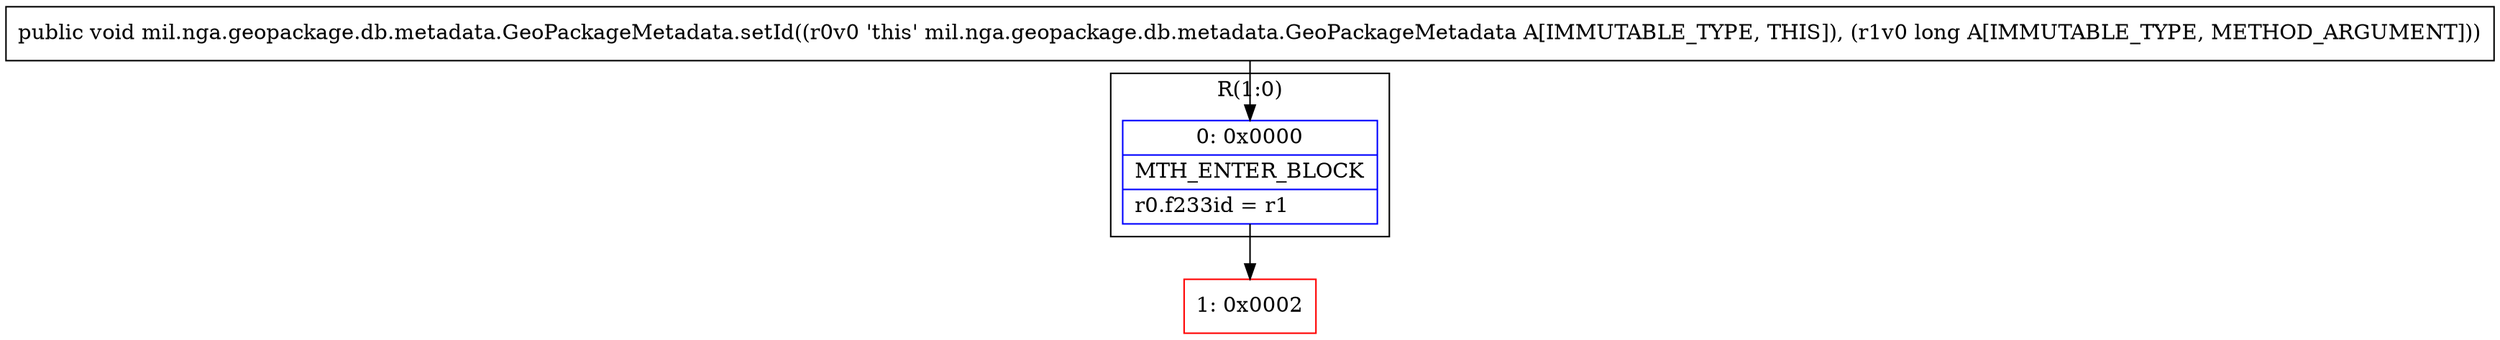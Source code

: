 digraph "CFG formil.nga.geopackage.db.metadata.GeoPackageMetadata.setId(J)V" {
subgraph cluster_Region_1170732197 {
label = "R(1:0)";
node [shape=record,color=blue];
Node_0 [shape=record,label="{0\:\ 0x0000|MTH_ENTER_BLOCK\l|r0.f233id = r1\l}"];
}
Node_1 [shape=record,color=red,label="{1\:\ 0x0002}"];
MethodNode[shape=record,label="{public void mil.nga.geopackage.db.metadata.GeoPackageMetadata.setId((r0v0 'this' mil.nga.geopackage.db.metadata.GeoPackageMetadata A[IMMUTABLE_TYPE, THIS]), (r1v0 long A[IMMUTABLE_TYPE, METHOD_ARGUMENT])) }"];
MethodNode -> Node_0;
Node_0 -> Node_1;
}

